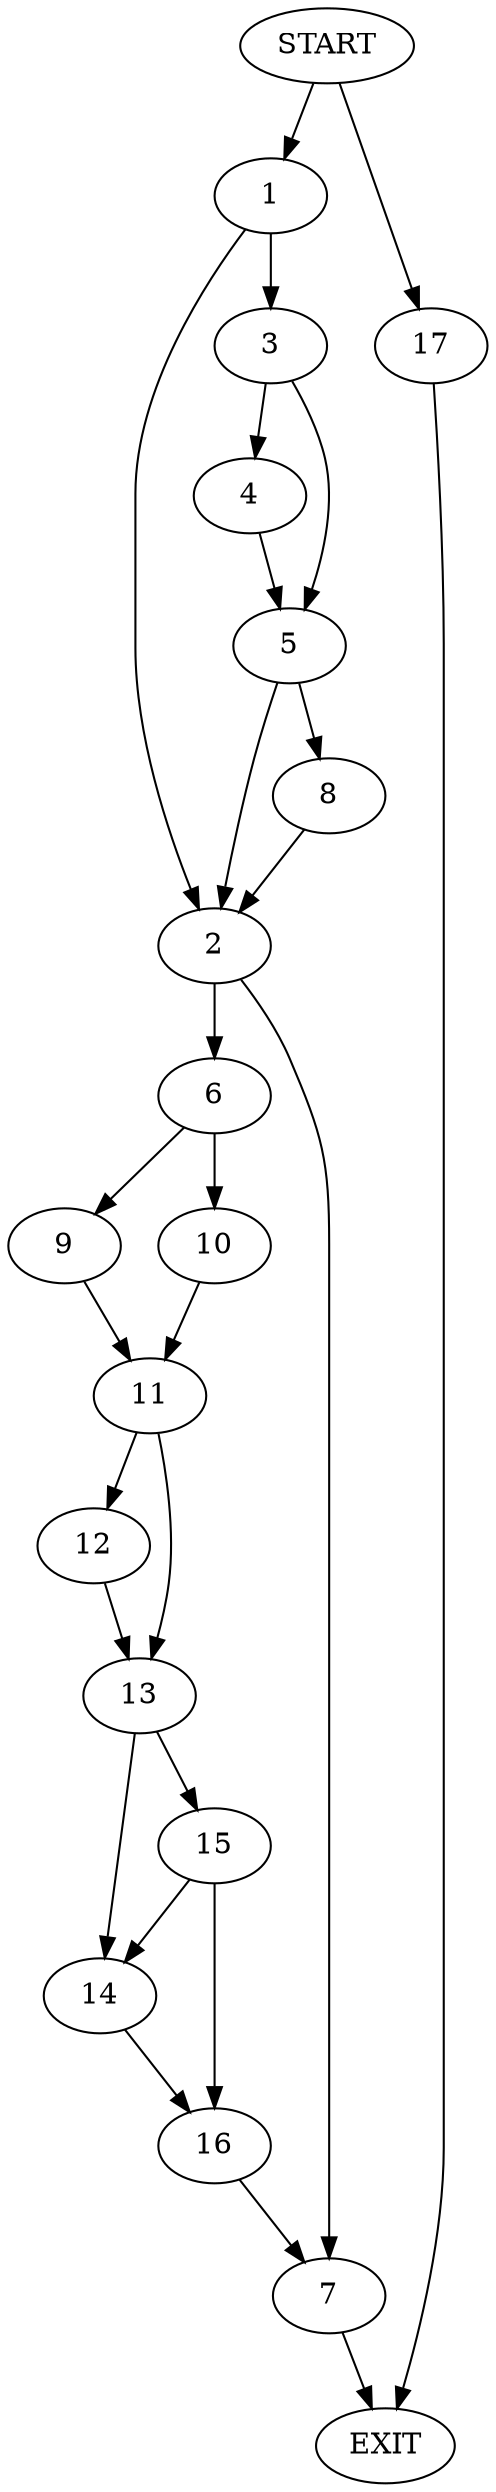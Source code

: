 digraph {
0 [label="START"]
18 [label="EXIT"]
0 -> 1
1 -> 2
1 -> 3
3 -> 4
3 -> 5
2 -> 6
2 -> 7
5 -> 2
5 -> 8
4 -> 5
8 -> 2
7 -> 18
6 -> 9
6 -> 10
9 -> 11
10 -> 11
11 -> 12
11 -> 13
12 -> 13
13 -> 14
13 -> 15
15 -> 14
15 -> 16
14 -> 16
16 -> 7
0 -> 17
17 -> 18
}
